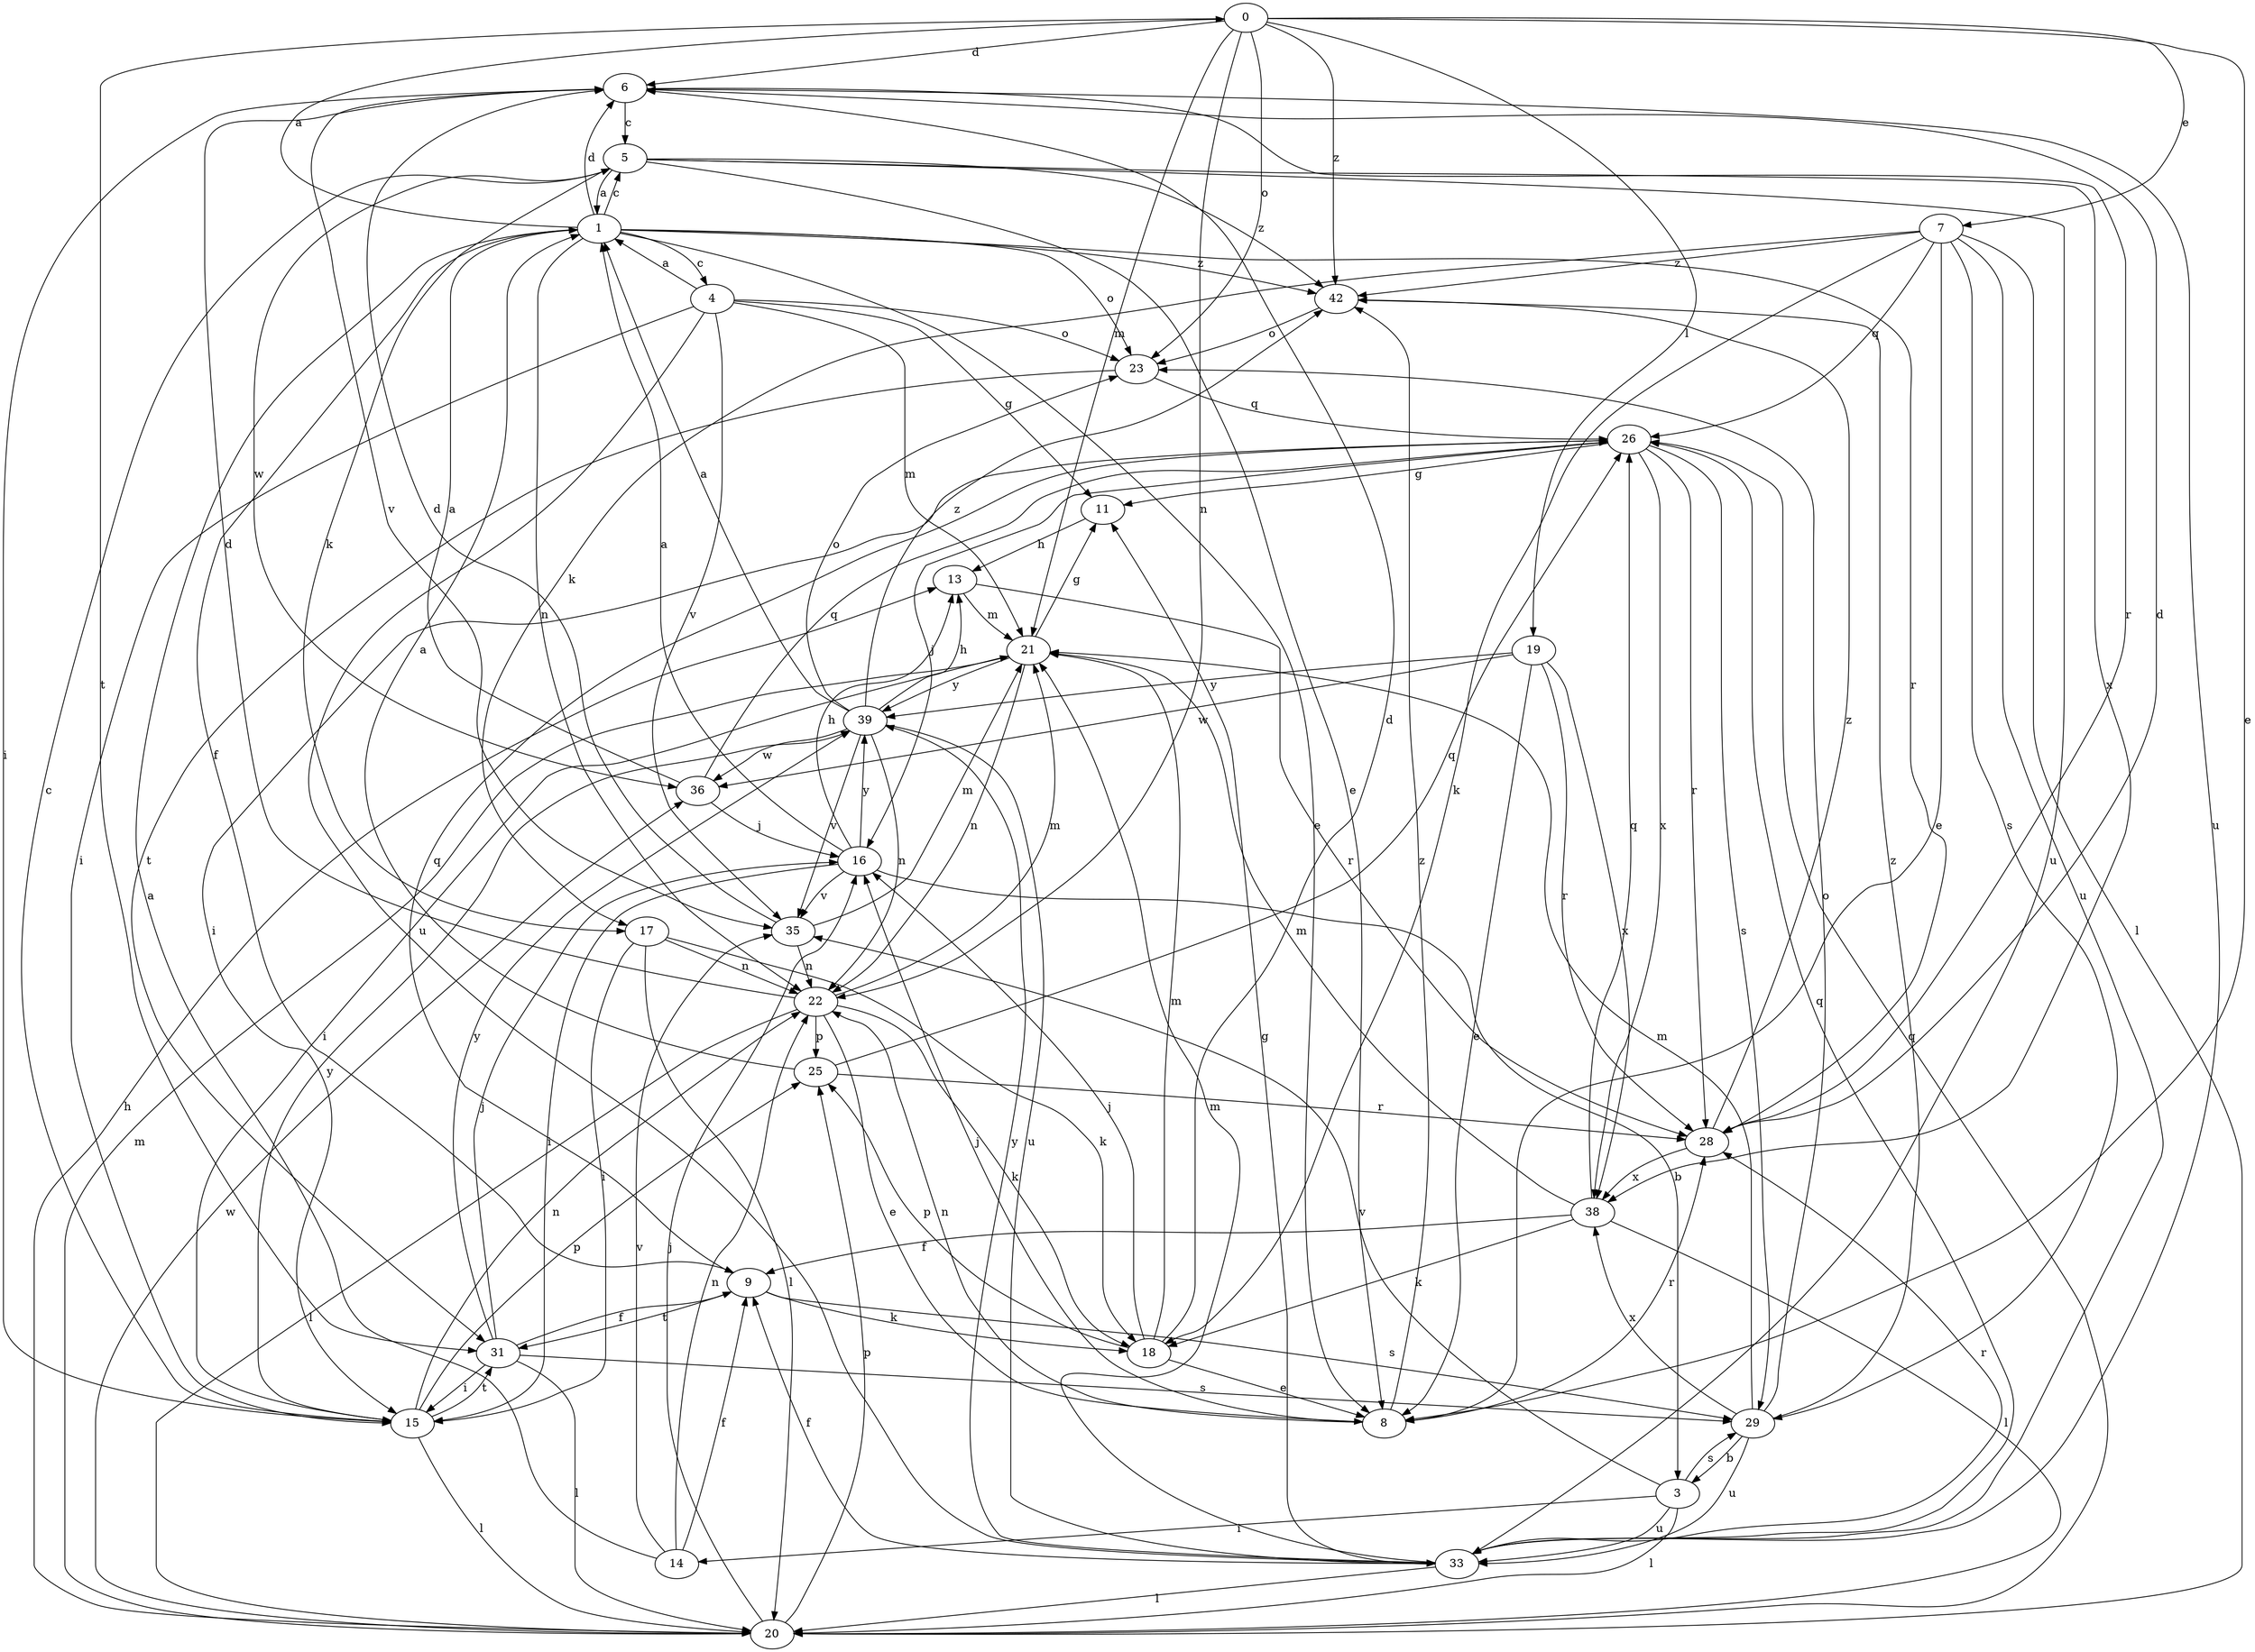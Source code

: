 strict digraph  {
0;
1;
3;
4;
5;
6;
7;
8;
9;
11;
13;
14;
15;
16;
17;
18;
19;
20;
21;
22;
23;
25;
26;
28;
29;
31;
33;
35;
36;
38;
39;
42;
0 -> 6  [label=d];
0 -> 7  [label=e];
0 -> 8  [label=e];
0 -> 19  [label=l];
0 -> 21  [label=m];
0 -> 22  [label=n];
0 -> 23  [label=o];
0 -> 31  [label=t];
0 -> 42  [label=z];
1 -> 0  [label=a];
1 -> 4  [label=c];
1 -> 5  [label=c];
1 -> 6  [label=d];
1 -> 8  [label=e];
1 -> 9  [label=f];
1 -> 22  [label=n];
1 -> 23  [label=o];
1 -> 28  [label=r];
1 -> 42  [label=z];
3 -> 14  [label=i];
3 -> 20  [label=l];
3 -> 29  [label=s];
3 -> 33  [label=u];
3 -> 35  [label=v];
4 -> 1  [label=a];
4 -> 11  [label=g];
4 -> 15  [label=i];
4 -> 21  [label=m];
4 -> 23  [label=o];
4 -> 33  [label=u];
4 -> 35  [label=v];
5 -> 1  [label=a];
5 -> 8  [label=e];
5 -> 17  [label=k];
5 -> 33  [label=u];
5 -> 36  [label=w];
5 -> 38  [label=x];
5 -> 42  [label=z];
6 -> 5  [label=c];
6 -> 15  [label=i];
6 -> 28  [label=r];
6 -> 33  [label=u];
6 -> 35  [label=v];
7 -> 8  [label=e];
7 -> 17  [label=k];
7 -> 18  [label=k];
7 -> 20  [label=l];
7 -> 26  [label=q];
7 -> 29  [label=s];
7 -> 33  [label=u];
7 -> 42  [label=z];
8 -> 16  [label=j];
8 -> 22  [label=n];
8 -> 28  [label=r];
8 -> 42  [label=z];
9 -> 18  [label=k];
9 -> 26  [label=q];
9 -> 29  [label=s];
9 -> 31  [label=t];
11 -> 13  [label=h];
13 -> 21  [label=m];
13 -> 28  [label=r];
14 -> 1  [label=a];
14 -> 9  [label=f];
14 -> 22  [label=n];
14 -> 35  [label=v];
15 -> 5  [label=c];
15 -> 20  [label=l];
15 -> 22  [label=n];
15 -> 25  [label=p];
15 -> 31  [label=t];
15 -> 39  [label=y];
16 -> 1  [label=a];
16 -> 3  [label=b];
16 -> 13  [label=h];
16 -> 15  [label=i];
16 -> 35  [label=v];
16 -> 39  [label=y];
17 -> 15  [label=i];
17 -> 18  [label=k];
17 -> 20  [label=l];
17 -> 22  [label=n];
18 -> 6  [label=d];
18 -> 8  [label=e];
18 -> 16  [label=j];
18 -> 21  [label=m];
18 -> 25  [label=p];
19 -> 8  [label=e];
19 -> 28  [label=r];
19 -> 36  [label=w];
19 -> 38  [label=x];
19 -> 39  [label=y];
20 -> 13  [label=h];
20 -> 16  [label=j];
20 -> 21  [label=m];
20 -> 25  [label=p];
20 -> 26  [label=q];
20 -> 36  [label=w];
21 -> 11  [label=g];
21 -> 15  [label=i];
21 -> 22  [label=n];
21 -> 39  [label=y];
22 -> 6  [label=d];
22 -> 8  [label=e];
22 -> 18  [label=k];
22 -> 20  [label=l];
22 -> 21  [label=m];
22 -> 25  [label=p];
23 -> 26  [label=q];
23 -> 31  [label=t];
25 -> 1  [label=a];
25 -> 26  [label=q];
25 -> 28  [label=r];
26 -> 11  [label=g];
26 -> 15  [label=i];
26 -> 16  [label=j];
26 -> 28  [label=r];
26 -> 29  [label=s];
26 -> 38  [label=x];
28 -> 6  [label=d];
28 -> 38  [label=x];
28 -> 42  [label=z];
29 -> 3  [label=b];
29 -> 21  [label=m];
29 -> 23  [label=o];
29 -> 33  [label=u];
29 -> 38  [label=x];
29 -> 42  [label=z];
31 -> 9  [label=f];
31 -> 15  [label=i];
31 -> 16  [label=j];
31 -> 20  [label=l];
31 -> 29  [label=s];
31 -> 39  [label=y];
33 -> 9  [label=f];
33 -> 11  [label=g];
33 -> 20  [label=l];
33 -> 21  [label=m];
33 -> 26  [label=q];
33 -> 28  [label=r];
33 -> 39  [label=y];
35 -> 6  [label=d];
35 -> 21  [label=m];
35 -> 22  [label=n];
36 -> 1  [label=a];
36 -> 16  [label=j];
36 -> 26  [label=q];
38 -> 9  [label=f];
38 -> 18  [label=k];
38 -> 20  [label=l];
38 -> 21  [label=m];
38 -> 26  [label=q];
39 -> 1  [label=a];
39 -> 13  [label=h];
39 -> 22  [label=n];
39 -> 23  [label=o];
39 -> 33  [label=u];
39 -> 35  [label=v];
39 -> 36  [label=w];
39 -> 42  [label=z];
42 -> 23  [label=o];
}
